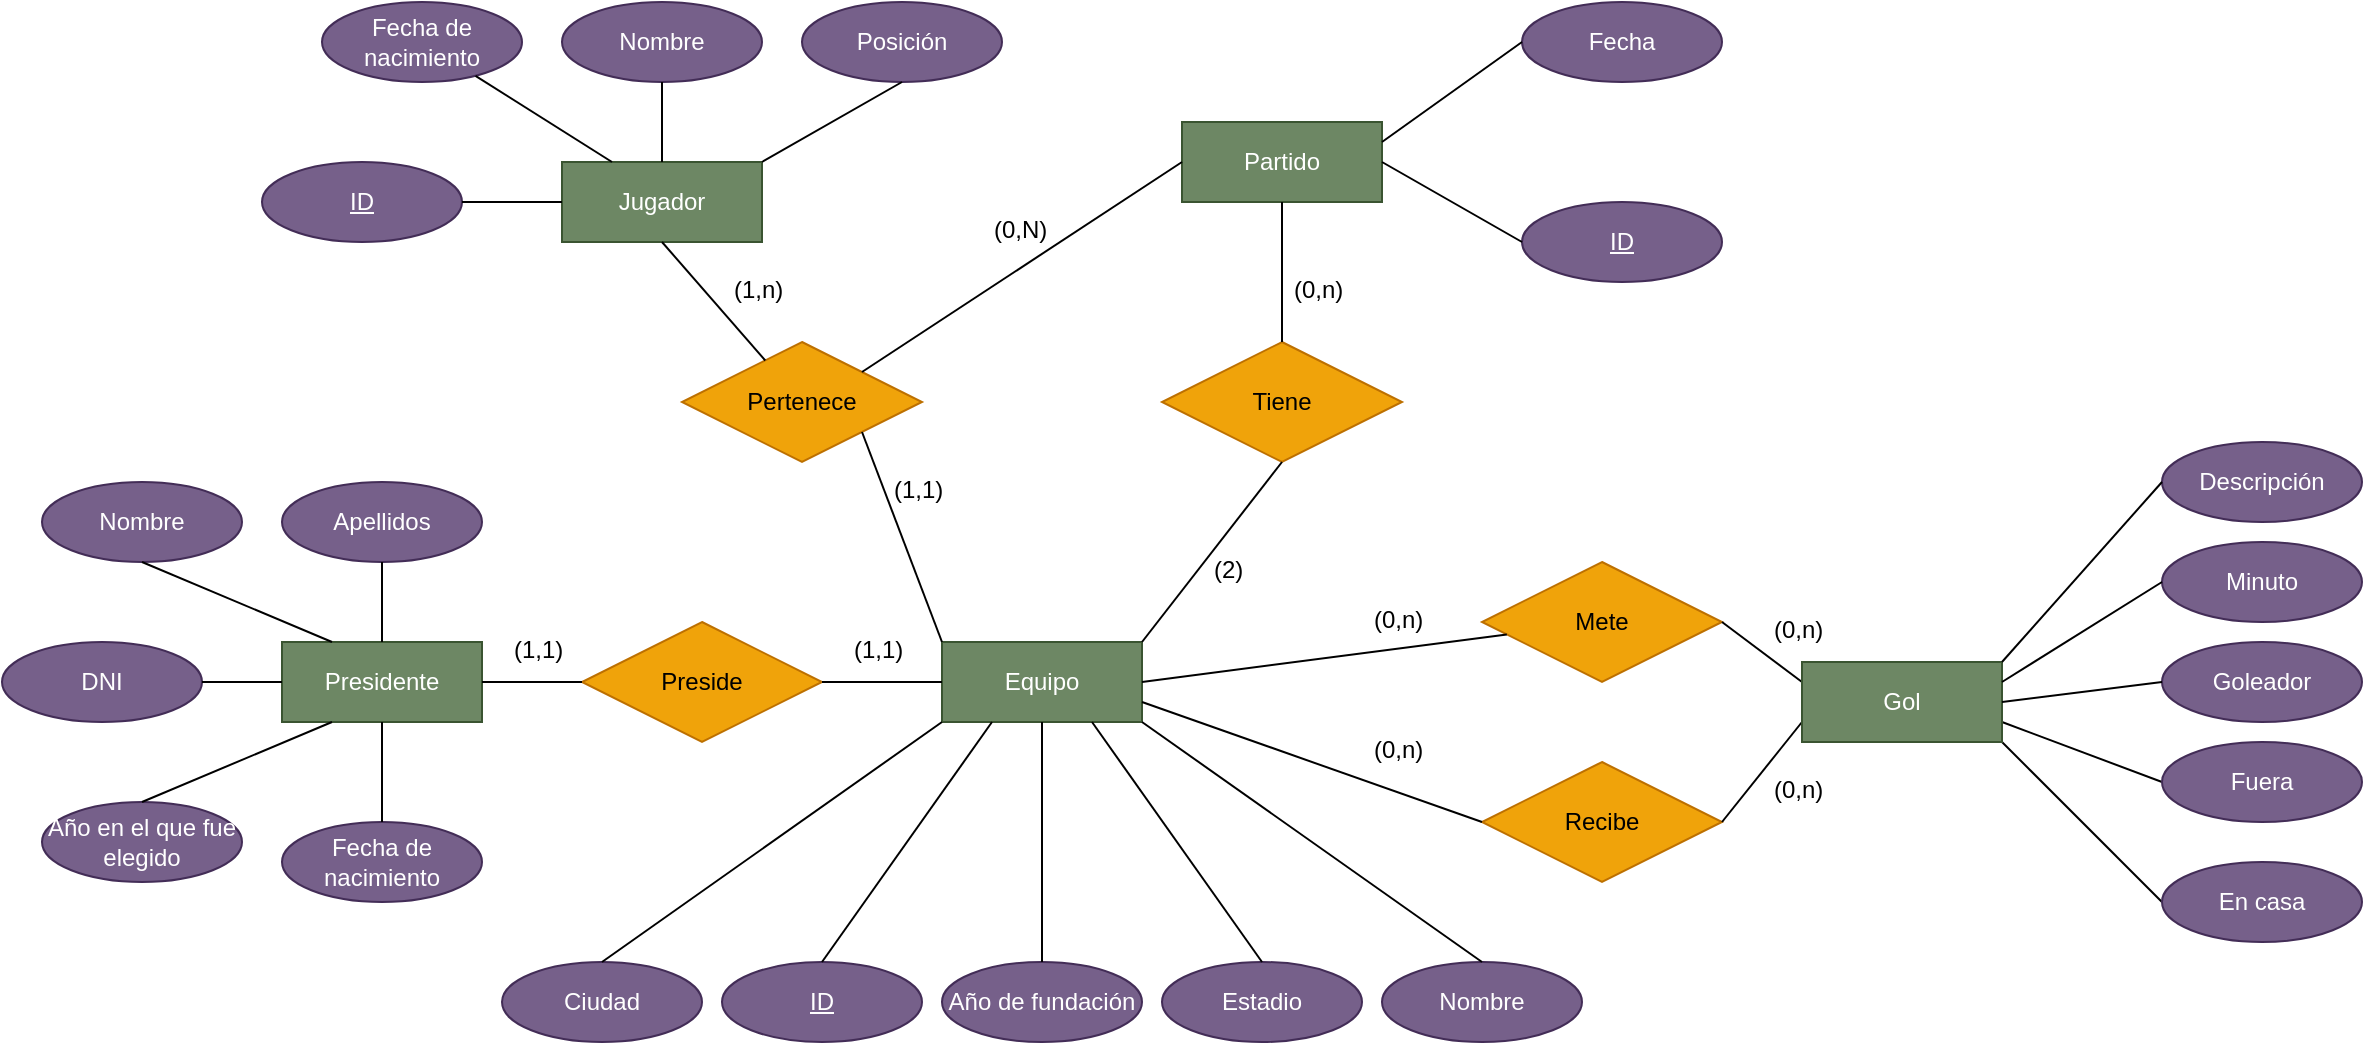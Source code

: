 <mxfile>
    <diagram id="qWlMLYQiTmPaZdYNREuA" name="Página-1">
        <mxGraphModel dx="690" dy="466" grid="1" gridSize="10" guides="1" tooltips="1" connect="1" arrows="1" fold="1" page="1" pageScale="1" pageWidth="60000" pageHeight="60000" math="0" shadow="0">
            <root>
                <mxCell id="0"/>
                <mxCell id="1" parent="0"/>
                <mxCell id="2" value="Jugador" style="whiteSpace=wrap;html=1;align=center;fillColor=#6d8764;fontColor=#ffffff;strokeColor=#3A5431;" vertex="1" parent="1">
                    <mxGeometry x="360" y="110" width="100" height="40" as="geometry"/>
                </mxCell>
                <mxCell id="3" value="Nombre" style="ellipse;whiteSpace=wrap;html=1;align=center;fillColor=#76608a;strokeColor=#432D57;fontColor=#ffffff;" vertex="1" parent="1">
                    <mxGeometry x="360" y="30" width="100" height="40" as="geometry"/>
                </mxCell>
                <mxCell id="4" value="Fecha de nacimiento" style="ellipse;whiteSpace=wrap;html=1;align=center;fillColor=#76608a;strokeColor=#432D57;fontColor=#ffffff;" vertex="1" parent="1">
                    <mxGeometry x="240" y="30" width="100" height="40" as="geometry"/>
                </mxCell>
                <mxCell id="6" value="ID" style="ellipse;whiteSpace=wrap;html=1;align=center;fontStyle=4;fillColor=#76608a;strokeColor=#432D57;fontColor=#ffffff;" vertex="1" parent="1">
                    <mxGeometry x="210" y="110" width="100" height="40" as="geometry"/>
                </mxCell>
                <mxCell id="8" value="Posición" style="ellipse;whiteSpace=wrap;html=1;align=center;fillColor=#76608a;strokeColor=#432D57;fontColor=#ffffff;" vertex="1" parent="1">
                    <mxGeometry x="480" y="30" width="100" height="40" as="geometry"/>
                </mxCell>
                <mxCell id="11" value="" style="endArrow=none;html=1;rounded=0;entryX=0.25;entryY=0;entryDx=0;entryDy=0;" edge="1" parent="1" source="4" target="2">
                    <mxGeometry relative="1" as="geometry">
                        <mxPoint x="230" y="180" as="sourcePoint"/>
                        <mxPoint x="360" y="110" as="targetPoint"/>
                    </mxGeometry>
                </mxCell>
                <mxCell id="12" value="" style="endArrow=none;html=1;rounded=0;exitX=1;exitY=0.5;exitDx=0;exitDy=0;entryX=0;entryY=0.5;entryDx=0;entryDy=0;" edge="1" parent="1" source="6" target="2">
                    <mxGeometry relative="1" as="geometry">
                        <mxPoint x="230" y="180" as="sourcePoint"/>
                        <mxPoint x="350" y="120" as="targetPoint"/>
                    </mxGeometry>
                </mxCell>
                <mxCell id="13" value="Pertenece" style="shape=rhombus;perimeter=rhombusPerimeter;whiteSpace=wrap;html=1;align=center;fillColor=#f0a30a;fontColor=#000000;strokeColor=#BD7000;" vertex="1" parent="1">
                    <mxGeometry x="420" y="200" width="120" height="60" as="geometry"/>
                </mxCell>
                <mxCell id="15" value="Equipo" style="whiteSpace=wrap;html=1;align=center;fillColor=#6d8764;fontColor=#ffffff;strokeColor=#3A5431;" vertex="1" parent="1">
                    <mxGeometry x="550" y="350" width="100" height="40" as="geometry"/>
                </mxCell>
                <mxCell id="17" value="Nombre" style="ellipse;whiteSpace=wrap;html=1;align=center;fillColor=#76608a;strokeColor=#432D57;fontColor=#ffffff;" vertex="1" parent="1">
                    <mxGeometry x="770" y="510" width="100" height="40" as="geometry"/>
                </mxCell>
                <mxCell id="18" value="Estadio" style="ellipse;whiteSpace=wrap;html=1;align=center;fillColor=#76608a;strokeColor=#432D57;fontColor=#ffffff;" vertex="1" parent="1">
                    <mxGeometry x="660" y="510" width="100" height="40" as="geometry"/>
                </mxCell>
                <mxCell id="19" value="Año de fundación" style="ellipse;whiteSpace=wrap;html=1;align=center;fillColor=#76608a;strokeColor=#432D57;fontColor=#ffffff;" vertex="1" parent="1">
                    <mxGeometry x="550" y="510" width="100" height="40" as="geometry"/>
                </mxCell>
                <mxCell id="21" value="ID" style="ellipse;whiteSpace=wrap;html=1;align=center;fontStyle=4;fillColor=#76608a;strokeColor=#432D57;fontColor=#ffffff;" vertex="1" parent="1">
                    <mxGeometry x="440" y="510" width="100" height="40" as="geometry"/>
                </mxCell>
                <mxCell id="22" value="Ciudad" style="ellipse;whiteSpace=wrap;html=1;align=center;fillColor=#76608a;strokeColor=#432D57;fontColor=#ffffff;" vertex="1" parent="1">
                    <mxGeometry x="330" y="510" width="100" height="40" as="geometry"/>
                </mxCell>
                <mxCell id="23" value="" style="endArrow=none;html=1;rounded=0;exitX=0.5;exitY=0;exitDx=0;exitDy=0;entryX=0;entryY=1;entryDx=0;entryDy=0;" edge="1" parent="1" source="22" target="15">
                    <mxGeometry relative="1" as="geometry">
                        <mxPoint x="510" y="450" as="sourcePoint"/>
                        <mxPoint x="670" y="450" as="targetPoint"/>
                    </mxGeometry>
                </mxCell>
                <mxCell id="24" value="" style="endArrow=none;html=1;rounded=0;exitX=0.5;exitY=0;exitDx=0;exitDy=0;entryX=0.25;entryY=1;entryDx=0;entryDy=0;" edge="1" parent="1" source="21" target="15">
                    <mxGeometry relative="1" as="geometry">
                        <mxPoint x="510" y="450" as="sourcePoint"/>
                        <mxPoint x="670" y="450" as="targetPoint"/>
                    </mxGeometry>
                </mxCell>
                <mxCell id="25" value="" style="endArrow=none;html=1;rounded=0;exitX=0.5;exitY=1;exitDx=0;exitDy=0;entryX=0.5;entryY=0;entryDx=0;entryDy=0;" edge="1" parent="1" source="15" target="19">
                    <mxGeometry relative="1" as="geometry">
                        <mxPoint x="510" y="450" as="sourcePoint"/>
                        <mxPoint x="670" y="450" as="targetPoint"/>
                    </mxGeometry>
                </mxCell>
                <mxCell id="26" value="" style="endArrow=none;html=1;rounded=0;exitX=0.75;exitY=1;exitDx=0;exitDy=0;entryX=0.5;entryY=0;entryDx=0;entryDy=0;" edge="1" parent="1" source="15" target="18">
                    <mxGeometry relative="1" as="geometry">
                        <mxPoint x="510" y="450" as="sourcePoint"/>
                        <mxPoint x="670" y="450" as="targetPoint"/>
                    </mxGeometry>
                </mxCell>
                <mxCell id="27" value="" style="endArrow=none;html=1;rounded=0;exitX=1;exitY=1;exitDx=0;exitDy=0;entryX=0.5;entryY=0;entryDx=0;entryDy=0;" edge="1" parent="1" source="15" target="17">
                    <mxGeometry relative="1" as="geometry">
                        <mxPoint x="510" y="450" as="sourcePoint"/>
                        <mxPoint x="670" y="450" as="targetPoint"/>
                    </mxGeometry>
                </mxCell>
                <mxCell id="30" value="Fecha" style="ellipse;whiteSpace=wrap;html=1;align=center;fillColor=#76608a;strokeColor=#432D57;fontColor=#ffffff;" vertex="1" parent="1">
                    <mxGeometry x="840" y="30" width="100" height="40" as="geometry"/>
                </mxCell>
                <mxCell id="33" value="" style="endArrow=none;html=1;rounded=0;entryX=1;entryY=1;entryDx=0;entryDy=0;exitX=0;exitY=0;exitDx=0;exitDy=0;" edge="1" parent="1" source="15" target="13">
                    <mxGeometry relative="1" as="geometry">
                        <mxPoint x="730" y="380" as="sourcePoint"/>
                        <mxPoint x="730" y="320" as="targetPoint"/>
                    </mxGeometry>
                </mxCell>
                <mxCell id="37" value="Partido" style="whiteSpace=wrap;html=1;align=center;fillColor=#6d8764;fontColor=#ffffff;strokeColor=#3A5431;" vertex="1" parent="1">
                    <mxGeometry x="670" y="90" width="100" height="40" as="geometry"/>
                </mxCell>
                <mxCell id="41" value="ID" style="ellipse;whiteSpace=wrap;html=1;align=center;fontStyle=4;fillColor=#76608a;strokeColor=#432D57;fontColor=#ffffff;" vertex="1" parent="1">
                    <mxGeometry x="840" y="130" width="100" height="40" as="geometry"/>
                </mxCell>
                <mxCell id="42" value="" style="endArrow=none;html=1;rounded=0;exitX=0;exitY=0.5;exitDx=0;exitDy=0;entryX=1;entryY=0.25;entryDx=0;entryDy=0;" edge="1" parent="1" source="30" target="37">
                    <mxGeometry relative="1" as="geometry">
                        <mxPoint x="830" y="310" as="sourcePoint"/>
                        <mxPoint x="990" y="310" as="targetPoint"/>
                    </mxGeometry>
                </mxCell>
                <mxCell id="44" value="" style="endArrow=none;html=1;rounded=0;exitX=0;exitY=0.5;exitDx=0;exitDy=0;entryX=1;entryY=0.5;entryDx=0;entryDy=0;" edge="1" parent="1" source="41" target="37">
                    <mxGeometry relative="1" as="geometry">
                        <mxPoint x="830" y="310" as="sourcePoint"/>
                        <mxPoint x="990" y="310" as="targetPoint"/>
                    </mxGeometry>
                </mxCell>
                <mxCell id="45" value="Mete" style="shape=rhombus;perimeter=rhombusPerimeter;whiteSpace=wrap;html=1;align=center;fillColor=#f0a30a;fontColor=#000000;strokeColor=#BD7000;" vertex="1" parent="1">
                    <mxGeometry x="820" y="310" width="120" height="60" as="geometry"/>
                </mxCell>
                <mxCell id="46" value="" style="endArrow=none;html=1;rounded=0;exitX=1;exitY=0.5;exitDx=0;exitDy=0;" edge="1" parent="1" source="15" target="45">
                    <mxGeometry relative="1" as="geometry">
                        <mxPoint x="680" y="370" as="sourcePoint"/>
                        <mxPoint x="840" y="370" as="targetPoint"/>
                    </mxGeometry>
                </mxCell>
                <mxCell id="48" value="Recibe" style="shape=rhombus;perimeter=rhombusPerimeter;whiteSpace=wrap;html=1;align=center;fillColor=#f0a30a;fontColor=#000000;strokeColor=#BD7000;" vertex="1" parent="1">
                    <mxGeometry x="820" y="410" width="120" height="60" as="geometry"/>
                </mxCell>
                <mxCell id="49" value="" style="endArrow=none;html=1;rounded=0;exitX=1;exitY=0.75;exitDx=0;exitDy=0;entryX=0;entryY=0.5;entryDx=0;entryDy=0;" edge="1" parent="1" source="15" target="48">
                    <mxGeometry relative="1" as="geometry">
                        <mxPoint x="720" y="380" as="sourcePoint"/>
                        <mxPoint x="880" y="380" as="targetPoint"/>
                    </mxGeometry>
                </mxCell>
                <mxCell id="51" value="" style="endArrow=none;html=1;rounded=0;entryX=0;entryY=0.25;entryDx=0;entryDy=0;exitX=1;exitY=0.5;exitDx=0;exitDy=0;" edge="1" parent="1" source="45" target="70">
                    <mxGeometry relative="1" as="geometry">
                        <mxPoint x="800" y="400" as="sourcePoint"/>
                        <mxPoint x="990" y="370" as="targetPoint"/>
                    </mxGeometry>
                </mxCell>
                <mxCell id="52" value="" style="endArrow=none;html=1;rounded=0;exitX=1;exitY=0.5;exitDx=0;exitDy=0;entryX=0;entryY=0.75;entryDx=0;entryDy=0;" edge="1" parent="1" source="48" target="70">
                    <mxGeometry relative="1" as="geometry">
                        <mxPoint x="800" y="400" as="sourcePoint"/>
                        <mxPoint x="990" y="410" as="targetPoint"/>
                    </mxGeometry>
                </mxCell>
                <mxCell id="55" value="" style="endArrow=none;html=1;rounded=0;exitX=1;exitY=0.75;exitDx=0;exitDy=0;entryX=0;entryY=0.5;entryDx=0;entryDy=0;" edge="1" parent="1" source="70" target="57">
                    <mxGeometry relative="1" as="geometry">
                        <mxPoint x="1090" y="390" as="sourcePoint"/>
                        <mxPoint x="1180" y="440" as="targetPoint"/>
                    </mxGeometry>
                </mxCell>
                <mxCell id="56" value="" style="endArrow=none;html=1;rounded=0;exitX=1;exitY=1;exitDx=0;exitDy=0;entryX=0;entryY=0.5;entryDx=0;entryDy=0;" edge="1" parent="1" source="70" target="58">
                    <mxGeometry relative="1" as="geometry">
                        <mxPoint x="1090" y="410" as="sourcePoint"/>
                        <mxPoint x="1180" y="500" as="targetPoint"/>
                    </mxGeometry>
                </mxCell>
                <mxCell id="57" value="Fuera" style="ellipse;whiteSpace=wrap;html=1;align=center;fillColor=#76608a;strokeColor=#432D57;fontColor=#ffffff;" vertex="1" parent="1">
                    <mxGeometry x="1160" y="400" width="100" height="40" as="geometry"/>
                </mxCell>
                <mxCell id="58" value="En casa" style="ellipse;whiteSpace=wrap;html=1;align=center;fillColor=#76608a;strokeColor=#432D57;fontColor=#ffffff;" vertex="1" parent="1">
                    <mxGeometry x="1160" y="460" width="100" height="40" as="geometry"/>
                </mxCell>
                <mxCell id="61" value="Tiene" style="shape=rhombus;perimeter=rhombusPerimeter;whiteSpace=wrap;html=1;align=center;fillColor=#f0a30a;fontColor=#000000;strokeColor=#BD7000;" vertex="1" parent="1">
                    <mxGeometry x="660" y="200" width="120" height="60" as="geometry"/>
                </mxCell>
                <mxCell id="66" value="" style="endArrow=none;html=1;rounded=0;exitX=1;exitY=0;exitDx=0;exitDy=0;entryX=0;entryY=0.5;entryDx=0;entryDy=0;" edge="1" parent="1" source="13" target="37">
                    <mxGeometry relative="1" as="geometry">
                        <mxPoint x="650" y="220" as="sourcePoint"/>
                        <mxPoint x="810" y="220" as="targetPoint"/>
                    </mxGeometry>
                </mxCell>
                <mxCell id="67" value="" style="endArrow=none;html=1;rounded=0;exitX=0.5;exitY=1;exitDx=0;exitDy=0;entryX=0.5;entryY=0;entryDx=0;entryDy=0;" edge="1" parent="1" source="37" target="61">
                    <mxGeometry relative="1" as="geometry">
                        <mxPoint x="650" y="220" as="sourcePoint"/>
                        <mxPoint x="810" y="220" as="targetPoint"/>
                    </mxGeometry>
                </mxCell>
                <mxCell id="68" value="" style="endArrow=none;html=1;rounded=0;exitX=1;exitY=0;exitDx=0;exitDy=0;entryX=0.5;entryY=1;entryDx=0;entryDy=0;" edge="1" parent="1" source="15" target="61">
                    <mxGeometry relative="1" as="geometry">
                        <mxPoint x="650" y="220" as="sourcePoint"/>
                        <mxPoint x="810" y="220" as="targetPoint"/>
                    </mxGeometry>
                </mxCell>
                <mxCell id="69" value="Goleador" style="ellipse;whiteSpace=wrap;html=1;align=center;fillColor=#76608a;strokeColor=#432D57;fontColor=#ffffff;" vertex="1" parent="1">
                    <mxGeometry x="1160" y="350" width="100" height="40" as="geometry"/>
                </mxCell>
                <mxCell id="70" value="Gol" style="whiteSpace=wrap;html=1;align=center;fillColor=#6d8764;fontColor=#ffffff;strokeColor=#3A5431;" vertex="1" parent="1">
                    <mxGeometry x="980" y="360" width="100" height="40" as="geometry"/>
                </mxCell>
                <mxCell id="71" value="" style="endArrow=none;html=1;rounded=0;exitX=1;exitY=0.5;exitDx=0;exitDy=0;entryX=0;entryY=0.5;entryDx=0;entryDy=0;" edge="1" parent="1" source="70" target="69">
                    <mxGeometry relative="1" as="geometry">
                        <mxPoint x="920" y="330" as="sourcePoint"/>
                        <mxPoint x="1080" y="330" as="targetPoint"/>
                    </mxGeometry>
                </mxCell>
                <mxCell id="72" value="Minuto" style="ellipse;whiteSpace=wrap;html=1;align=center;fillColor=#76608a;strokeColor=#432D57;fontColor=#ffffff;" vertex="1" parent="1">
                    <mxGeometry x="1160" y="300" width="100" height="40" as="geometry"/>
                </mxCell>
                <mxCell id="73" value="Descripción" style="ellipse;whiteSpace=wrap;html=1;align=center;fillColor=#76608a;strokeColor=#432D57;fontColor=#ffffff;" vertex="1" parent="1">
                    <mxGeometry x="1160" y="250" width="100" height="40" as="geometry"/>
                </mxCell>
                <mxCell id="74" value="" style="endArrow=none;html=1;rounded=0;exitX=1;exitY=0.25;exitDx=0;exitDy=0;entryX=0;entryY=0.5;entryDx=0;entryDy=0;" edge="1" parent="1" source="70" target="72">
                    <mxGeometry relative="1" as="geometry">
                        <mxPoint x="920" y="330" as="sourcePoint"/>
                        <mxPoint x="1080" y="330" as="targetPoint"/>
                    </mxGeometry>
                </mxCell>
                <mxCell id="75" value="" style="endArrow=none;html=1;rounded=0;entryX=0;entryY=0.5;entryDx=0;entryDy=0;exitX=1;exitY=0;exitDx=0;exitDy=0;" edge="1" parent="1" source="70" target="73">
                    <mxGeometry relative="1" as="geometry">
                        <mxPoint x="920" y="330" as="sourcePoint"/>
                        <mxPoint x="1080" y="330" as="targetPoint"/>
                    </mxGeometry>
                </mxCell>
                <mxCell id="78" value="" style="endArrow=none;html=1;rounded=0;exitX=0.5;exitY=1;exitDx=0;exitDy=0;entryX=0.347;entryY=0.154;entryDx=0;entryDy=0;entryPerimeter=0;" edge="1" parent="1" source="2" target="13">
                    <mxGeometry relative="1" as="geometry">
                        <mxPoint x="400" y="110" as="sourcePoint"/>
                        <mxPoint x="560" y="110" as="targetPoint"/>
                    </mxGeometry>
                </mxCell>
                <mxCell id="79" value="" style="endArrow=none;html=1;rounded=0;exitX=0.5;exitY=1;exitDx=0;exitDy=0;entryX=0.5;entryY=0;entryDx=0;entryDy=0;" edge="1" parent="1" source="3" target="2">
                    <mxGeometry relative="1" as="geometry">
                        <mxPoint x="400" y="110" as="sourcePoint"/>
                        <mxPoint x="560" y="110" as="targetPoint"/>
                    </mxGeometry>
                </mxCell>
                <mxCell id="80" value="" style="endArrow=none;html=1;rounded=0;entryX=0.5;entryY=1;entryDx=0;entryDy=0;exitX=1;exitY=0;exitDx=0;exitDy=0;" edge="1" parent="1" source="2" target="8">
                    <mxGeometry relative="1" as="geometry">
                        <mxPoint x="400" y="110" as="sourcePoint"/>
                        <mxPoint x="560" y="110" as="targetPoint"/>
                    </mxGeometry>
                </mxCell>
                <mxCell id="81" value="Presidente" style="whiteSpace=wrap;html=1;align=center;fillColor=#6d8764;fontColor=#ffffff;strokeColor=#3A5431;" vertex="1" parent="1">
                    <mxGeometry x="220" y="350" width="100" height="40" as="geometry"/>
                </mxCell>
                <mxCell id="85" value="DNI" style="ellipse;whiteSpace=wrap;html=1;align=center;fillColor=#76608a;strokeColor=#432D57;fontColor=#ffffff;" vertex="1" parent="1">
                    <mxGeometry x="80" y="350" width="100" height="40" as="geometry"/>
                </mxCell>
                <mxCell id="86" value="Nombre" style="ellipse;whiteSpace=wrap;html=1;align=center;fillColor=#76608a;strokeColor=#432D57;fontColor=#ffffff;" vertex="1" parent="1">
                    <mxGeometry x="100" y="270" width="100" height="40" as="geometry"/>
                </mxCell>
                <mxCell id="87" value="Apellidos" style="ellipse;whiteSpace=wrap;html=1;align=center;fillColor=#76608a;strokeColor=#432D57;fontColor=#ffffff;" vertex="1" parent="1">
                    <mxGeometry x="220" y="270" width="100" height="40" as="geometry"/>
                </mxCell>
                <mxCell id="88" value="Fecha de nacimiento" style="ellipse;whiteSpace=wrap;html=1;align=center;fillColor=#76608a;strokeColor=#432D57;fontColor=#ffffff;" vertex="1" parent="1">
                    <mxGeometry x="220" y="440" width="100" height="40" as="geometry"/>
                </mxCell>
                <mxCell id="89" value="Año en el que fue elegido" style="ellipse;whiteSpace=wrap;html=1;align=center;fillColor=#76608a;strokeColor=#432D57;fontColor=#ffffff;" vertex="1" parent="1">
                    <mxGeometry x="100" y="430" width="100" height="40" as="geometry"/>
                </mxCell>
                <mxCell id="90" value="" style="endArrow=none;html=1;rounded=0;exitX=1;exitY=0.5;exitDx=0;exitDy=0;entryX=0;entryY=0.5;entryDx=0;entryDy=0;" edge="1" parent="1" source="85" target="81">
                    <mxGeometry relative="1" as="geometry">
                        <mxPoint x="130" y="340" as="sourcePoint"/>
                        <mxPoint x="290" y="340" as="targetPoint"/>
                    </mxGeometry>
                </mxCell>
                <mxCell id="91" value="" style="endArrow=none;html=1;rounded=0;exitX=0.5;exitY=0;exitDx=0;exitDy=0;entryX=0.25;entryY=1;entryDx=0;entryDy=0;" edge="1" parent="1" source="89" target="81">
                    <mxGeometry relative="1" as="geometry">
                        <mxPoint x="130" y="340" as="sourcePoint"/>
                        <mxPoint x="290" y="340" as="targetPoint"/>
                    </mxGeometry>
                </mxCell>
                <mxCell id="92" value="" style="endArrow=none;html=1;rounded=0;exitX=0.5;exitY=1;exitDx=0;exitDy=0;entryX=0.5;entryY=0;entryDx=0;entryDy=0;" edge="1" parent="1" source="81" target="88">
                    <mxGeometry relative="1" as="geometry">
                        <mxPoint x="130" y="340" as="sourcePoint"/>
                        <mxPoint x="290" y="340" as="targetPoint"/>
                    </mxGeometry>
                </mxCell>
                <mxCell id="93" value="" style="endArrow=none;html=1;rounded=0;exitX=0.5;exitY=1;exitDx=0;exitDy=0;entryX=0.25;entryY=0;entryDx=0;entryDy=0;" edge="1" parent="1" source="86" target="81">
                    <mxGeometry relative="1" as="geometry">
                        <mxPoint x="130" y="340" as="sourcePoint"/>
                        <mxPoint x="290" y="340" as="targetPoint"/>
                    </mxGeometry>
                </mxCell>
                <mxCell id="94" value="" style="endArrow=none;html=1;rounded=0;exitX=0.5;exitY=1;exitDx=0;exitDy=0;entryX=0.5;entryY=0;entryDx=0;entryDy=0;" edge="1" parent="1" source="87" target="81">
                    <mxGeometry relative="1" as="geometry">
                        <mxPoint x="130" y="340" as="sourcePoint"/>
                        <mxPoint x="290" y="340" as="targetPoint"/>
                    </mxGeometry>
                </mxCell>
                <mxCell id="99" value="(1,1)" style="text;strokeColor=none;fillColor=none;spacingLeft=4;spacingRight=4;overflow=hidden;rotatable=0;points=[[0,0.5],[1,0.5]];portConstraint=eastwest;fontSize=12;" vertex="1" parent="1">
                    <mxGeometry x="520" y="260" width="40" height="30" as="geometry"/>
                </mxCell>
                <mxCell id="101" value="(1,n)" style="text;strokeColor=none;fillColor=none;spacingLeft=4;spacingRight=4;overflow=hidden;rotatable=0;points=[[0,0.5],[1,0.5]];portConstraint=eastwest;fontSize=12;" vertex="1" parent="1">
                    <mxGeometry x="440" y="160" width="40" height="30" as="geometry"/>
                </mxCell>
                <mxCell id="102" value="Preside" style="shape=rhombus;perimeter=rhombusPerimeter;whiteSpace=wrap;html=1;align=center;fillColor=#f0a30a;fontColor=#000000;strokeColor=#BD7000;" vertex="1" parent="1">
                    <mxGeometry x="370" y="340" width="120" height="60" as="geometry"/>
                </mxCell>
                <mxCell id="103" value="" style="endArrow=none;html=1;rounded=0;exitX=1;exitY=0.5;exitDx=0;exitDy=0;entryX=0;entryY=0.5;entryDx=0;entryDy=0;" edge="1" parent="1" source="81" target="102">
                    <mxGeometry relative="1" as="geometry">
                        <mxPoint x="430" y="380" as="sourcePoint"/>
                        <mxPoint x="590" y="380" as="targetPoint"/>
                    </mxGeometry>
                </mxCell>
                <mxCell id="104" value="" style="endArrow=none;html=1;rounded=0;entryX=0;entryY=0.5;entryDx=0;entryDy=0;" edge="1" parent="1" source="102" target="15">
                    <mxGeometry relative="1" as="geometry">
                        <mxPoint x="430" y="380" as="sourcePoint"/>
                        <mxPoint x="590" y="380" as="targetPoint"/>
                    </mxGeometry>
                </mxCell>
                <mxCell id="106" value="(1,1)" style="text;strokeColor=none;fillColor=none;spacingLeft=4;spacingRight=4;overflow=hidden;rotatable=0;points=[[0,0.5],[1,0.5]];portConstraint=eastwest;fontSize=12;" vertex="1" parent="1">
                    <mxGeometry x="330" y="340" width="40" height="30" as="geometry"/>
                </mxCell>
                <mxCell id="107" value="(1,1)" style="text;strokeColor=none;fillColor=none;spacingLeft=4;spacingRight=4;overflow=hidden;rotatable=0;points=[[0,0.5],[1,0.5]];portConstraint=eastwest;fontSize=12;" vertex="1" parent="1">
                    <mxGeometry x="500" y="340" width="40" height="30" as="geometry"/>
                </mxCell>
                <mxCell id="108" value="(0,N)" style="text;strokeColor=none;fillColor=none;spacingLeft=4;spacingRight=4;overflow=hidden;rotatable=0;points=[[0,0.5],[1,0.5]];portConstraint=eastwest;fontSize=12;" vertex="1" parent="1">
                    <mxGeometry x="570" y="130" width="40" height="30" as="geometry"/>
                </mxCell>
                <mxCell id="109" value="(2)" style="text;strokeColor=none;fillColor=none;spacingLeft=4;spacingRight=4;overflow=hidden;rotatable=0;points=[[0,0.5],[1,0.5]];portConstraint=eastwest;fontSize=12;" vertex="1" parent="1">
                    <mxGeometry x="680" y="300" width="40" height="30" as="geometry"/>
                </mxCell>
                <mxCell id="110" value="(0,n)" style="text;strokeColor=none;fillColor=none;spacingLeft=4;spacingRight=4;overflow=hidden;rotatable=0;points=[[0,0.5],[1,0.5]];portConstraint=eastwest;fontSize=12;" vertex="1" parent="1">
                    <mxGeometry x="720" y="160" width="40" height="30" as="geometry"/>
                </mxCell>
                <mxCell id="111" value="(0,n)" style="text;strokeColor=none;fillColor=none;spacingLeft=4;spacingRight=4;overflow=hidden;rotatable=0;points=[[0,0.5],[1,0.5]];portConstraint=eastwest;fontSize=12;" vertex="1" parent="1">
                    <mxGeometry x="760" y="325" width="40" height="30" as="geometry"/>
                </mxCell>
                <mxCell id="112" value="(0,n)" style="text;strokeColor=none;fillColor=none;spacingLeft=4;spacingRight=4;overflow=hidden;rotatable=0;points=[[0,0.5],[1,0.5]];portConstraint=eastwest;fontSize=12;" vertex="1" parent="1">
                    <mxGeometry x="760" y="390" width="40" height="30" as="geometry"/>
                </mxCell>
                <mxCell id="113" value="(0,n)" style="text;strokeColor=none;fillColor=none;spacingLeft=4;spacingRight=4;overflow=hidden;rotatable=0;points=[[0,0.5],[1,0.5]];portConstraint=eastwest;fontSize=12;" vertex="1" parent="1">
                    <mxGeometry x="960" y="330" width="40" height="30" as="geometry"/>
                </mxCell>
                <mxCell id="114" value="(0,n)" style="text;strokeColor=none;fillColor=none;spacingLeft=4;spacingRight=4;overflow=hidden;rotatable=0;points=[[0,0.5],[1,0.5]];portConstraint=eastwest;fontSize=12;" vertex="1" parent="1">
                    <mxGeometry x="960" y="410" width="40" height="30" as="geometry"/>
                </mxCell>
            </root>
        </mxGraphModel>
    </diagram>
</mxfile>